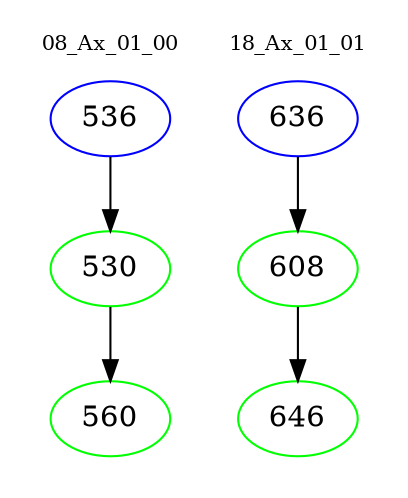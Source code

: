 digraph{
subgraph cluster_0 {
color = white
label = "08_Ax_01_00";
fontsize=10;
T0_536 [label="536", color="blue"]
T0_536 -> T0_530 [color="black"]
T0_530 [label="530", color="green"]
T0_530 -> T0_560 [color="black"]
T0_560 [label="560", color="green"]
}
subgraph cluster_1 {
color = white
label = "18_Ax_01_01";
fontsize=10;
T1_636 [label="636", color="blue"]
T1_636 -> T1_608 [color="black"]
T1_608 [label="608", color="green"]
T1_608 -> T1_646 [color="black"]
T1_646 [label="646", color="green"]
}
}
